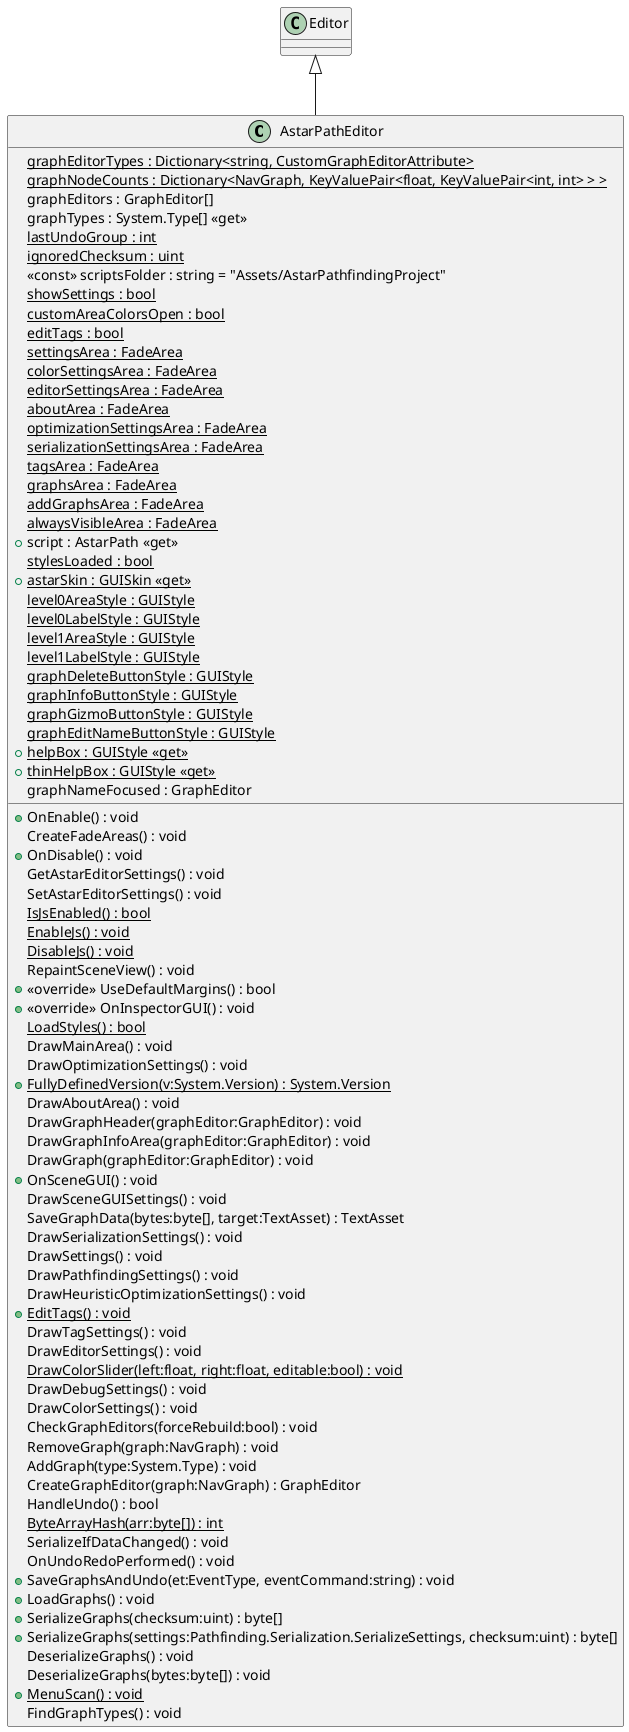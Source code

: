 @startuml
class AstarPathEditor {
    {static} graphEditorTypes : Dictionary<string, CustomGraphEditorAttribute>
    {static} graphNodeCounts : Dictionary<NavGraph, KeyValuePair<float, KeyValuePair<int, int> > >
    graphEditors : GraphEditor[]
    graphTypes : System.Type[] <<get>>
    {static} lastUndoGroup : int
    {static} ignoredChecksum : uint
    <<const>> scriptsFolder : string = "Assets/AstarPathfindingProject"
    {static} showSettings : bool
    {static} customAreaColorsOpen : bool
    {static} editTags : bool
    {static} settingsArea : FadeArea
    {static} colorSettingsArea : FadeArea
    {static} editorSettingsArea : FadeArea
    {static} aboutArea : FadeArea
    {static} optimizationSettingsArea : FadeArea
    {static} serializationSettingsArea : FadeArea
    {static} tagsArea : FadeArea
    {static} graphsArea : FadeArea
    {static} addGraphsArea : FadeArea
    {static} alwaysVisibleArea : FadeArea
    + script : AstarPath <<get>>
    {static} stylesLoaded : bool
    + {static} astarSkin : GUISkin <<get>>
    {static} level0AreaStyle : GUIStyle
    {static} level0LabelStyle : GUIStyle
    {static} level1AreaStyle : GUIStyle
    {static} level1LabelStyle : GUIStyle
    {static} graphDeleteButtonStyle : GUIStyle
    {static} graphInfoButtonStyle : GUIStyle
    {static} graphGizmoButtonStyle : GUIStyle
    {static} graphEditNameButtonStyle : GUIStyle
    + {static} helpBox : GUIStyle <<get>>
    + {static} thinHelpBox : GUIStyle <<get>>
    + OnEnable() : void
    CreateFadeAreas() : void
    + OnDisable() : void
    GetAstarEditorSettings() : void
    SetAstarEditorSettings() : void
    {static} IsJsEnabled() : bool
    {static} EnableJs() : void
    {static} DisableJs() : void
    RepaintSceneView() : void
    + <<override>> UseDefaultMargins() : bool
    + <<override>> OnInspectorGUI() : void
    {static} LoadStyles() : bool
    DrawMainArea() : void
    DrawOptimizationSettings() : void
    + {static} FullyDefinedVersion(v:System.Version) : System.Version
    DrawAboutArea() : void
    graphNameFocused : GraphEditor
    DrawGraphHeader(graphEditor:GraphEditor) : void
    DrawGraphInfoArea(graphEditor:GraphEditor) : void
    DrawGraph(graphEditor:GraphEditor) : void
    + OnSceneGUI() : void
    DrawSceneGUISettings() : void
    SaveGraphData(bytes:byte[], target:TextAsset) : TextAsset
    DrawSerializationSettings() : void
    DrawSettings() : void
    DrawPathfindingSettings() : void
    DrawHeuristicOptimizationSettings() : void
    + {static} EditTags() : void
    DrawTagSettings() : void
    DrawEditorSettings() : void
    {static} DrawColorSlider(left:float, right:float, editable:bool) : void
    DrawDebugSettings() : void
    DrawColorSettings() : void
    CheckGraphEditors(forceRebuild:bool) : void
    RemoveGraph(graph:NavGraph) : void
    AddGraph(type:System.Type) : void
    CreateGraphEditor(graph:NavGraph) : GraphEditor
    HandleUndo() : bool
    {static} ByteArrayHash(arr:byte[]) : int
    SerializeIfDataChanged() : void
    OnUndoRedoPerformed() : void
    + SaveGraphsAndUndo(et:EventType, eventCommand:string) : void
    + LoadGraphs() : void
    + SerializeGraphs(checksum:uint) : byte[]
    + SerializeGraphs(settings:Pathfinding.Serialization.SerializeSettings, checksum:uint) : byte[]
    DeserializeGraphs() : void
    DeserializeGraphs(bytes:byte[]) : void
    + {static} MenuScan() : void
    FindGraphTypes() : void
}
Editor <|-- AstarPathEditor
@enduml
